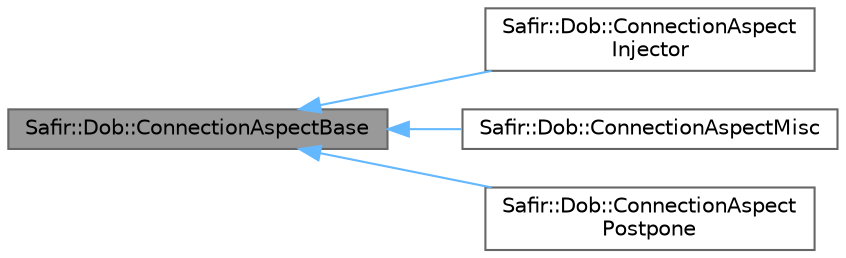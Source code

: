 digraph "Safir::Dob::ConnectionAspectBase"
{
 // LATEX_PDF_SIZE
  bgcolor="transparent";
  edge [fontname=Helvetica,fontsize=10,labelfontname=Helvetica,labelfontsize=10];
  node [fontname=Helvetica,fontsize=10,shape=box,height=0.2,width=0.4];
  rankdir="LR";
  Node1 [label="Safir::Dob::ConnectionAspectBase",height=0.2,width=0.4,color="gray40", fillcolor="grey60", style="filled", fontcolor="black",tooltip="Base class for all aspects."];
  Node1 -> Node2 [dir="back",color="steelblue1",style="solid"];
  Node2 [label="Safir::Dob::ConnectionAspect\lInjector",height=0.2,width=0.4,color="gray40", fillcolor="white", style="filled",URL="$a01263.html",tooltip="Class that provides methods for special applications that injects entities into the system apart from..."];
  Node1 -> Node3 [dir="back",color="steelblue1",style="solid"];
  Node3 [label="Safir::Dob::ConnectionAspectMisc",height=0.2,width=0.4,color="gray40", fillcolor="white", style="filled",URL="$a01267.html",tooltip="Class that provides miscellaneous methods that are used less frequently."];
  Node1 -> Node4 [dir="back",color="steelblue1",style="solid"];
  Node4 [label="Safir::Dob::ConnectionAspect\lPostpone",height=0.2,width=0.4,color="gray40", fillcolor="white", style="filled",URL="$a01271.html",tooltip="Class that provides a methods to postpone the reception of data from the Dob."];
}
